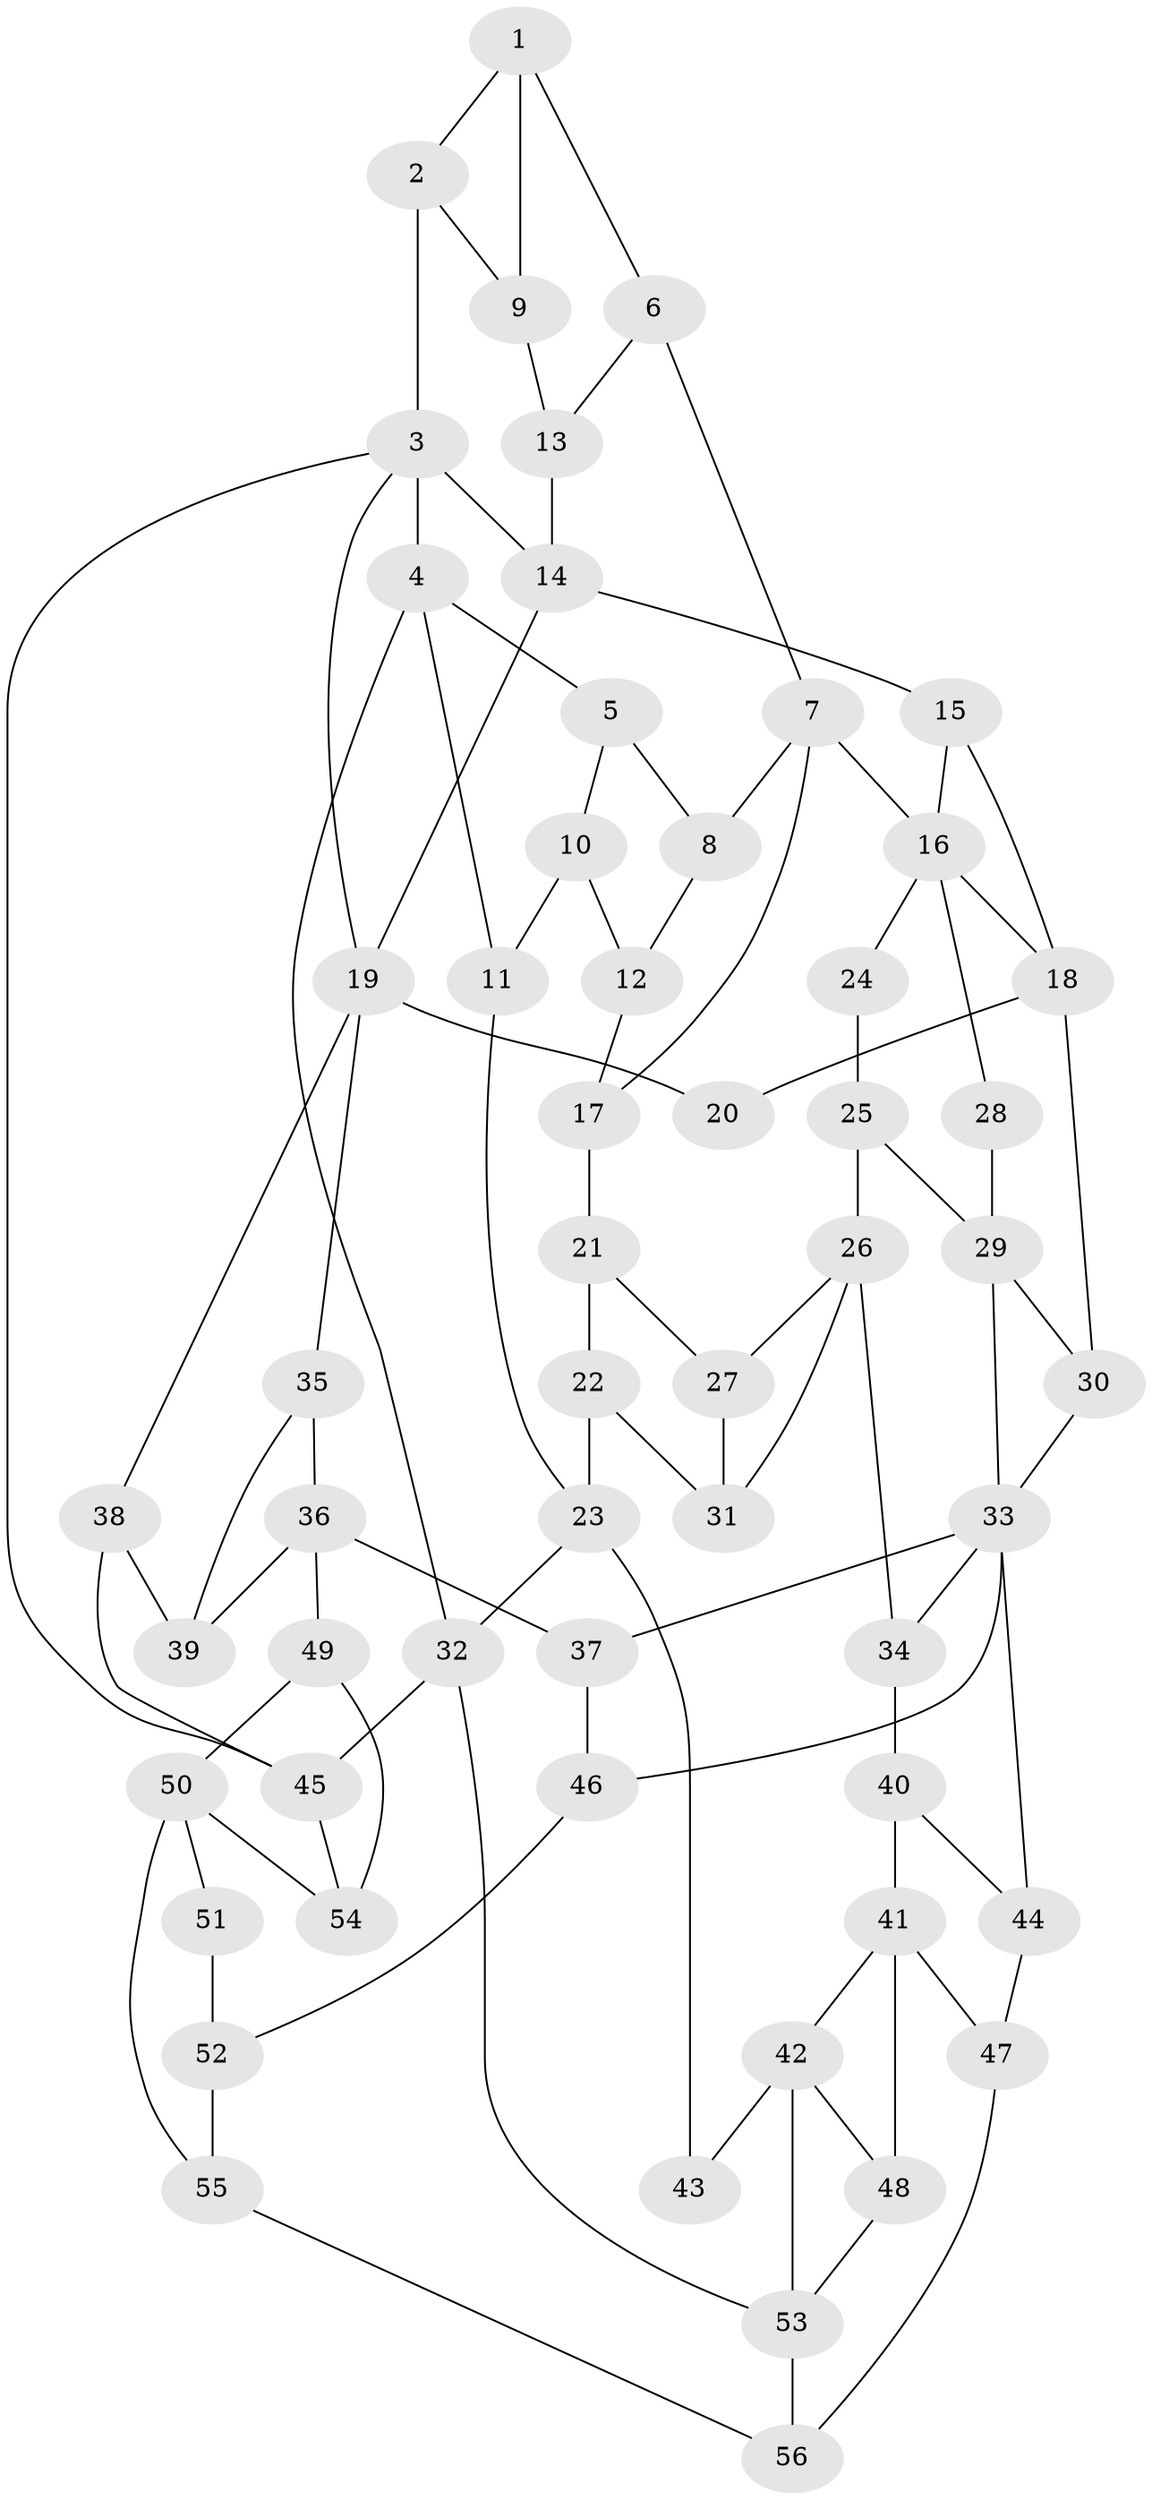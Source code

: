 // original degree distribution, {3: 0.017857142857142856, 5: 0.5535714285714286, 6: 0.20535714285714285, 4: 0.22321428571428573}
// Generated by graph-tools (version 1.1) at 2025/38/03/09/25 02:38:25]
// undirected, 56 vertices, 93 edges
graph export_dot {
graph [start="1"]
  node [color=gray90,style=filled];
  1;
  2;
  3;
  4;
  5;
  6;
  7;
  8;
  9;
  10;
  11;
  12;
  13;
  14;
  15;
  16;
  17;
  18;
  19;
  20;
  21;
  22;
  23;
  24;
  25;
  26;
  27;
  28;
  29;
  30;
  31;
  32;
  33;
  34;
  35;
  36;
  37;
  38;
  39;
  40;
  41;
  42;
  43;
  44;
  45;
  46;
  47;
  48;
  49;
  50;
  51;
  52;
  53;
  54;
  55;
  56;
  1 -- 2 [weight=1.0];
  1 -- 6 [weight=1.0];
  1 -- 9 [weight=2.0];
  2 -- 3 [weight=2.0];
  2 -- 9 [weight=1.0];
  3 -- 4 [weight=1.0];
  3 -- 14 [weight=1.0];
  3 -- 19 [weight=1.0];
  3 -- 45 [weight=1.0];
  4 -- 5 [weight=1.0];
  4 -- 11 [weight=1.0];
  4 -- 32 [weight=1.0];
  5 -- 8 [weight=1.0];
  5 -- 10 [weight=2.0];
  6 -- 7 [weight=1.0];
  6 -- 13 [weight=1.0];
  7 -- 8 [weight=1.0];
  7 -- 16 [weight=2.0];
  7 -- 17 [weight=1.0];
  8 -- 12 [weight=1.0];
  9 -- 13 [weight=1.0];
  10 -- 11 [weight=1.0];
  10 -- 12 [weight=1.0];
  11 -- 23 [weight=1.0];
  12 -- 17 [weight=1.0];
  13 -- 14 [weight=1.0];
  14 -- 15 [weight=1.0];
  14 -- 19 [weight=1.0];
  15 -- 16 [weight=1.0];
  15 -- 18 [weight=2.0];
  16 -- 18 [weight=1.0];
  16 -- 24 [weight=1.0];
  16 -- 28 [weight=1.0];
  17 -- 21 [weight=1.0];
  18 -- 20 [weight=2.0];
  18 -- 30 [weight=1.0];
  19 -- 20 [weight=2.0];
  19 -- 35 [weight=1.0];
  19 -- 38 [weight=1.0];
  21 -- 22 [weight=1.0];
  21 -- 27 [weight=1.0];
  22 -- 23 [weight=2.0];
  22 -- 31 [weight=1.0];
  23 -- 32 [weight=1.0];
  23 -- 43 [weight=2.0];
  24 -- 25 [weight=2.0];
  25 -- 26 [weight=2.0];
  25 -- 29 [weight=2.0];
  26 -- 27 [weight=1.0];
  26 -- 31 [weight=1.0];
  26 -- 34 [weight=1.0];
  27 -- 31 [weight=1.0];
  28 -- 29 [weight=2.0];
  29 -- 30 [weight=1.0];
  29 -- 33 [weight=1.0];
  30 -- 33 [weight=1.0];
  32 -- 45 [weight=1.0];
  32 -- 53 [weight=1.0];
  33 -- 34 [weight=1.0];
  33 -- 37 [weight=1.0];
  33 -- 44 [weight=1.0];
  33 -- 46 [weight=1.0];
  34 -- 40 [weight=1.0];
  35 -- 36 [weight=1.0];
  35 -- 39 [weight=1.0];
  36 -- 37 [weight=1.0];
  36 -- 39 [weight=1.0];
  36 -- 49 [weight=1.0];
  37 -- 46 [weight=1.0];
  38 -- 39 [weight=1.0];
  38 -- 45 [weight=1.0];
  40 -- 41 [weight=1.0];
  40 -- 44 [weight=1.0];
  41 -- 42 [weight=1.0];
  41 -- 47 [weight=1.0];
  41 -- 48 [weight=3.0];
  42 -- 43 [weight=2.0];
  42 -- 48 [weight=2.0];
  42 -- 53 [weight=1.0];
  44 -- 47 [weight=1.0];
  45 -- 54 [weight=1.0];
  46 -- 52 [weight=2.0];
  47 -- 56 [weight=1.0];
  48 -- 53 [weight=1.0];
  49 -- 50 [weight=1.0];
  49 -- 54 [weight=1.0];
  50 -- 51 [weight=3.0];
  50 -- 54 [weight=1.0];
  50 -- 55 [weight=1.0];
  51 -- 52 [weight=3.0];
  52 -- 55 [weight=1.0];
  53 -- 56 [weight=1.0];
  55 -- 56 [weight=1.0];
}
